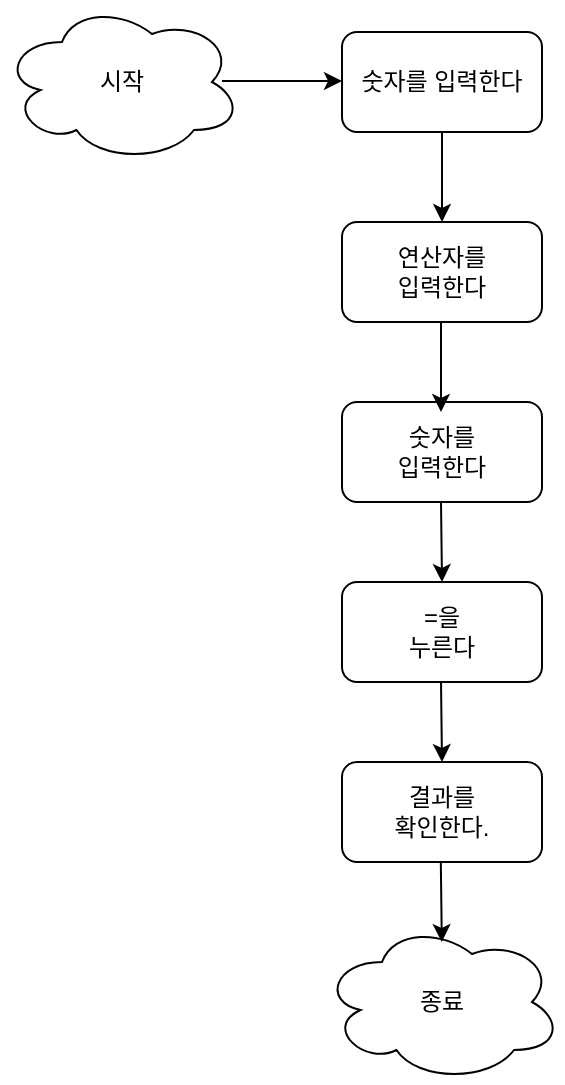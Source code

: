 <mxfile version="20.0.4" type="github">
  <diagram id="-UuVcLtEokh9mUfcoZl9" name="Page-1">
    <mxGraphModel dx="1504" dy="634" grid="1" gridSize="10" guides="1" tooltips="1" connect="1" arrows="1" fold="1" page="1" pageScale="1" pageWidth="827" pageHeight="1169" math="0" shadow="0">
      <root>
        <mxCell id="0" />
        <mxCell id="1" parent="0" />
        <mxCell id="jDlr1qxfKAmDvLEVzx3J-1" value="시작" style="ellipse;shape=cloud;whiteSpace=wrap;html=1;" vertex="1" parent="1">
          <mxGeometry x="50" y="20" width="120" height="80" as="geometry" />
        </mxCell>
        <mxCell id="jDlr1qxfKAmDvLEVzx3J-2" value="" style="endArrow=classic;html=1;rounded=0;" edge="1" parent="1">
          <mxGeometry width="50" height="50" relative="1" as="geometry">
            <mxPoint x="160" y="59.5" as="sourcePoint" />
            <mxPoint x="220" y="59.5" as="targetPoint" />
          </mxGeometry>
        </mxCell>
        <mxCell id="jDlr1qxfKAmDvLEVzx3J-3" value="숫자를 입력한다" style="rounded=1;whiteSpace=wrap;html=1;" vertex="1" parent="1">
          <mxGeometry x="220" y="35" width="100" height="50" as="geometry" />
        </mxCell>
        <mxCell id="jDlr1qxfKAmDvLEVzx3J-6" value="연산자를 &lt;br&gt;입력한다" style="rounded=1;whiteSpace=wrap;html=1;" vertex="1" parent="1">
          <mxGeometry x="220" y="130" width="100" height="50" as="geometry" />
        </mxCell>
        <mxCell id="jDlr1qxfKAmDvLEVzx3J-8" value="" style="endArrow=classic;html=1;rounded=0;entryX=0.5;entryY=0;entryDx=0;entryDy=0;exitX=0.5;exitY=1;exitDx=0;exitDy=0;" edge="1" parent="1" source="jDlr1qxfKAmDvLEVzx3J-3" target="jDlr1qxfKAmDvLEVzx3J-6">
          <mxGeometry width="50" height="50" relative="1" as="geometry">
            <mxPoint x="270" y="90" as="sourcePoint" />
            <mxPoint x="269.5" y="130" as="targetPoint" />
          </mxGeometry>
        </mxCell>
        <mxCell id="jDlr1qxfKAmDvLEVzx3J-9" value="숫자를&lt;br&gt;입력한다" style="rounded=1;whiteSpace=wrap;html=1;" vertex="1" parent="1">
          <mxGeometry x="220" y="220" width="100" height="50" as="geometry" />
        </mxCell>
        <mxCell id="jDlr1qxfKAmDvLEVzx3J-10" value="" style="endArrow=classic;html=1;rounded=0;entryX=0.5;entryY=0;entryDx=0;entryDy=0;exitX=0.5;exitY=1;exitDx=0;exitDy=0;" edge="1" parent="1">
          <mxGeometry width="50" height="50" relative="1" as="geometry">
            <mxPoint x="269.5" y="180" as="sourcePoint" />
            <mxPoint x="269.5" y="225" as="targetPoint" />
          </mxGeometry>
        </mxCell>
        <mxCell id="jDlr1qxfKAmDvLEVzx3J-12" value="" style="endArrow=classic;html=1;rounded=0;entryX=0.5;entryY=0;entryDx=0;entryDy=0;exitX=0.5;exitY=1;exitDx=0;exitDy=0;" edge="1" parent="1" target="jDlr1qxfKAmDvLEVzx3J-13">
          <mxGeometry width="50" height="50" relative="1" as="geometry">
            <mxPoint x="269.5" y="270" as="sourcePoint" />
            <mxPoint x="269.5" y="315" as="targetPoint" />
          </mxGeometry>
        </mxCell>
        <mxCell id="jDlr1qxfKAmDvLEVzx3J-13" value="=을&lt;br&gt;누른다" style="rounded=1;whiteSpace=wrap;html=1;" vertex="1" parent="1">
          <mxGeometry x="220" y="310" width="100" height="50" as="geometry" />
        </mxCell>
        <mxCell id="jDlr1qxfKAmDvLEVzx3J-17" value="" style="endArrow=classic;html=1;rounded=0;entryX=0.5;entryY=0;entryDx=0;entryDy=0;exitX=0.5;exitY=1;exitDx=0;exitDy=0;" edge="1" parent="1">
          <mxGeometry width="50" height="50" relative="1" as="geometry">
            <mxPoint x="269.5" y="360" as="sourcePoint" />
            <mxPoint x="270" y="400" as="targetPoint" />
          </mxGeometry>
        </mxCell>
        <mxCell id="jDlr1qxfKAmDvLEVzx3J-18" value="결과를&lt;br&gt;확인한다." style="rounded=1;whiteSpace=wrap;html=1;" vertex="1" parent="1">
          <mxGeometry x="220" y="400" width="100" height="50" as="geometry" />
        </mxCell>
        <mxCell id="jDlr1qxfKAmDvLEVzx3J-19" value="종료" style="ellipse;shape=cloud;whiteSpace=wrap;html=1;" vertex="1" parent="1">
          <mxGeometry x="210" y="480" width="120" height="80" as="geometry" />
        </mxCell>
        <mxCell id="jDlr1qxfKAmDvLEVzx3J-21" value="" style="endArrow=classic;html=1;rounded=0;entryX=0.5;entryY=0;entryDx=0;entryDy=0;exitX=0.5;exitY=1;exitDx=0;exitDy=0;" edge="1" parent="1">
          <mxGeometry width="50" height="50" relative="1" as="geometry">
            <mxPoint x="269.41" y="450" as="sourcePoint" />
            <mxPoint x="269.91" y="490" as="targetPoint" />
          </mxGeometry>
        </mxCell>
      </root>
    </mxGraphModel>
  </diagram>
</mxfile>
